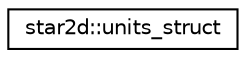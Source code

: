 digraph "Graphical Class Hierarchy"
{
  edge [fontname="Helvetica",fontsize="10",labelfontname="Helvetica",labelfontsize="10"];
  node [fontname="Helvetica",fontsize="10",shape=record];
  rankdir="LR";
  Node1 [label="star2d::units_struct",height=0.2,width=0.4,color="black", fillcolor="white", style="filled",URL="$structstar2d_1_1units__struct.html"];
}
